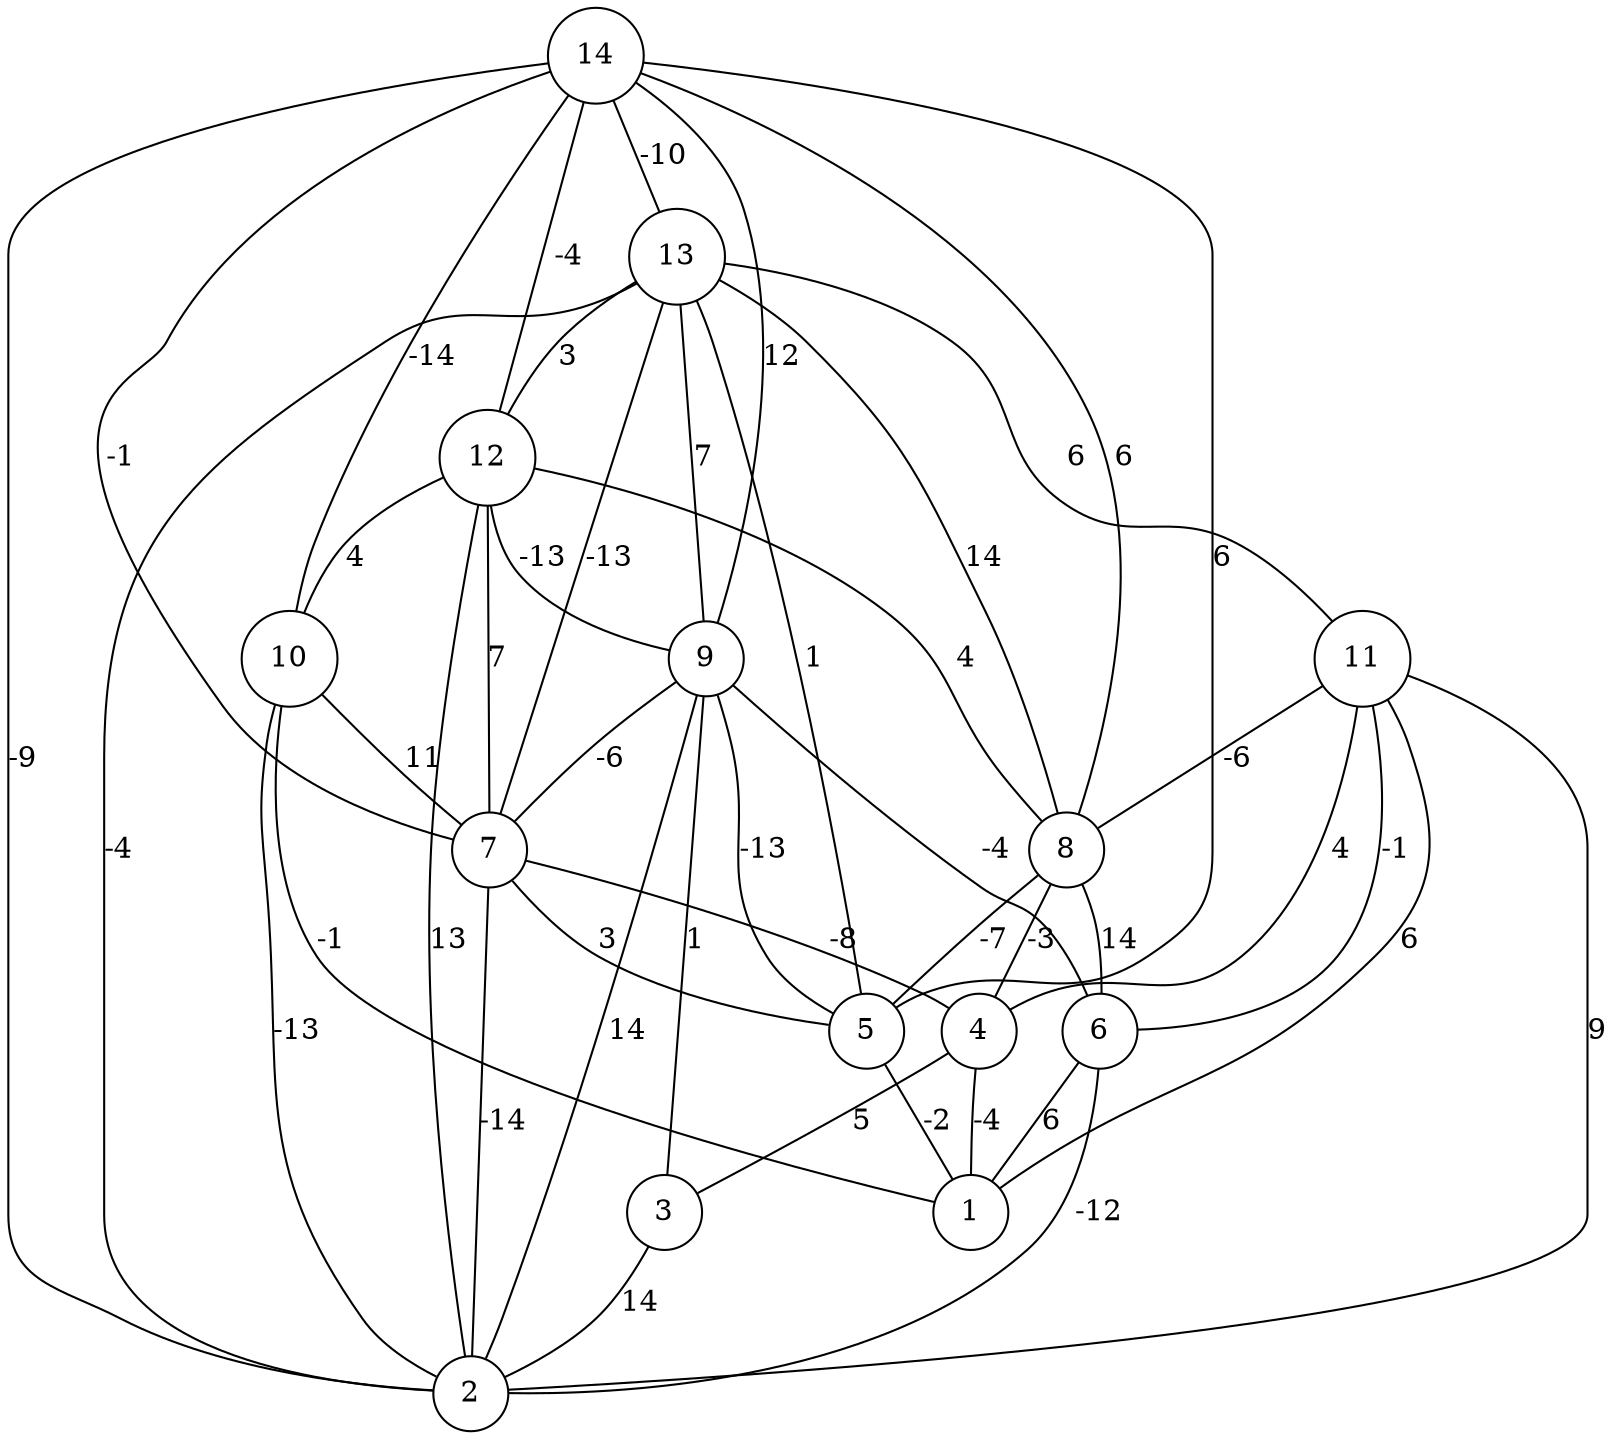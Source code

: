graph { 
	 fontname="Helvetica,Arial,sans-serif" 
	 node [shape = circle]; 
	 14 -- 2 [label = "-9"];
	 14 -- 5 [label = "6"];
	 14 -- 7 [label = "-1"];
	 14 -- 8 [label = "6"];
	 14 -- 9 [label = "12"];
	 14 -- 10 [label = "-14"];
	 14 -- 12 [label = "-4"];
	 14 -- 13 [label = "-10"];
	 13 -- 2 [label = "-4"];
	 13 -- 5 [label = "1"];
	 13 -- 7 [label = "-13"];
	 13 -- 8 [label = "14"];
	 13 -- 9 [label = "7"];
	 13 -- 11 [label = "6"];
	 13 -- 12 [label = "3"];
	 12 -- 2 [label = "13"];
	 12 -- 7 [label = "7"];
	 12 -- 8 [label = "4"];
	 12 -- 9 [label = "-13"];
	 12 -- 10 [label = "4"];
	 11 -- 1 [label = "6"];
	 11 -- 2 [label = "9"];
	 11 -- 4 [label = "4"];
	 11 -- 6 [label = "-1"];
	 11 -- 8 [label = "-6"];
	 10 -- 1 [label = "-1"];
	 10 -- 2 [label = "-13"];
	 10 -- 7 [label = "11"];
	 9 -- 2 [label = "14"];
	 9 -- 3 [label = "1"];
	 9 -- 5 [label = "-13"];
	 9 -- 6 [label = "-4"];
	 9 -- 7 [label = "-6"];
	 8 -- 4 [label = "-3"];
	 8 -- 5 [label = "-7"];
	 8 -- 6 [label = "14"];
	 7 -- 2 [label = "-14"];
	 7 -- 4 [label = "-8"];
	 7 -- 5 [label = "3"];
	 6 -- 1 [label = "6"];
	 6 -- 2 [label = "-12"];
	 5 -- 1 [label = "-2"];
	 4 -- 1 [label = "-4"];
	 4 -- 3 [label = "5"];
	 3 -- 2 [label = "14"];
	 1;
	 2;
	 3;
	 4;
	 5;
	 6;
	 7;
	 8;
	 9;
	 10;
	 11;
	 12;
	 13;
	 14;
}
